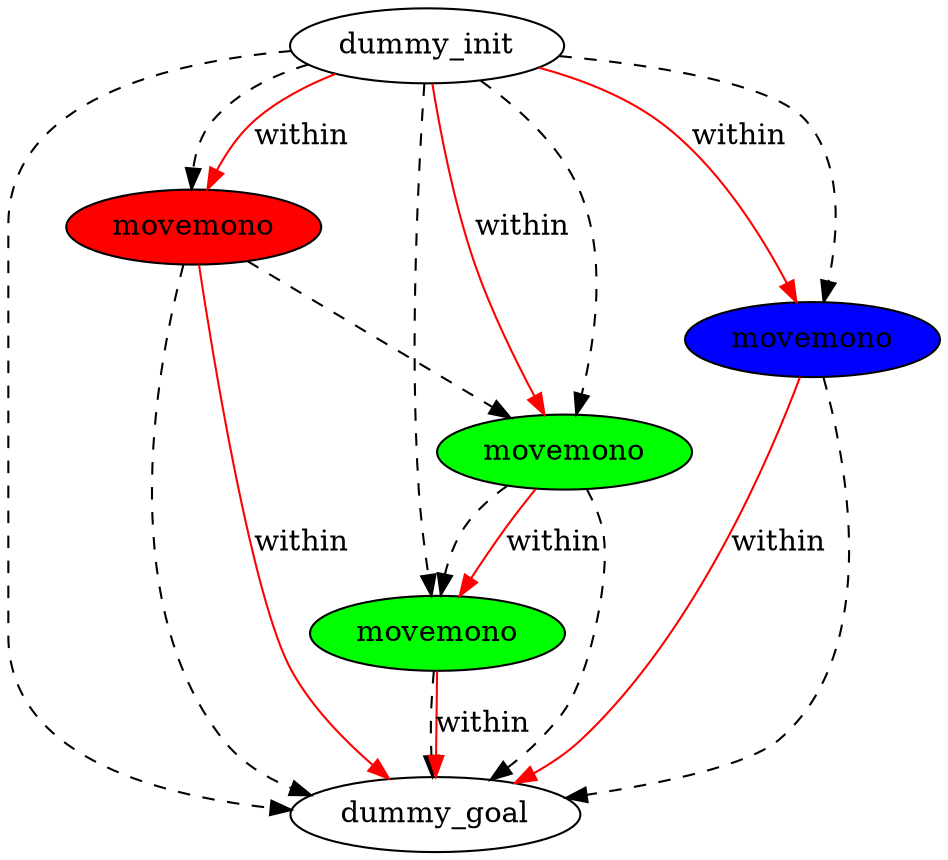 digraph {
	"5f8a2e3c-1e9d-095b-d17a-d9bdb1ba0bea" [label=dummy_init fillcolor=white style=filled]
	"047dd583-9344-7b2f-bba3-16688334e524" [label=dummy_goal fillcolor=white style=filled]
	"18b475b1-c12a-34f4-02a1-3629aae6f1a1" [label=movemono fillcolor=red style=filled]
	"c363f61f-9400-9191-d1d0-6bcd195efd72" [label=movemono fillcolor=green style=filled]
	"685707ac-3a40-fe39-83a5-f42136daa93a" [label=movemono fillcolor=green style=filled]
	"5e1b015f-6a1c-701b-159b-2b6b32dba028" [label=movemono fillcolor=blue style=filled]
	"5f8a2e3c-1e9d-095b-d17a-d9bdb1ba0bea" -> "685707ac-3a40-fe39-83a5-f42136daa93a" [color=black style=dashed]
	"5f8a2e3c-1e9d-095b-d17a-d9bdb1ba0bea" -> "047dd583-9344-7b2f-bba3-16688334e524" [color=black style=dashed]
	"18b475b1-c12a-34f4-02a1-3629aae6f1a1" -> "047dd583-9344-7b2f-bba3-16688334e524" [color=black style=dashed]
	"685707ac-3a40-fe39-83a5-f42136daa93a" -> "047dd583-9344-7b2f-bba3-16688334e524" [color=black style=dashed]
	"5f8a2e3c-1e9d-095b-d17a-d9bdb1ba0bea" -> "18b475b1-c12a-34f4-02a1-3629aae6f1a1" [color=black style=dashed]
	"18b475b1-c12a-34f4-02a1-3629aae6f1a1" -> "685707ac-3a40-fe39-83a5-f42136daa93a" [color=black style=dashed]
	"5f8a2e3c-1e9d-095b-d17a-d9bdb1ba0bea" -> "5e1b015f-6a1c-701b-159b-2b6b32dba028" [color=black style=dashed]
	"5e1b015f-6a1c-701b-159b-2b6b32dba028" -> "047dd583-9344-7b2f-bba3-16688334e524" [color=black style=dashed]
	"685707ac-3a40-fe39-83a5-f42136daa93a" -> "c363f61f-9400-9191-d1d0-6bcd195efd72" [color=black style=dashed]
	"5f8a2e3c-1e9d-095b-d17a-d9bdb1ba0bea" -> "c363f61f-9400-9191-d1d0-6bcd195efd72" [color=black style=dashed]
	"c363f61f-9400-9191-d1d0-6bcd195efd72" -> "047dd583-9344-7b2f-bba3-16688334e524" [color=black style=dashed]
	"c363f61f-9400-9191-d1d0-6bcd195efd72" -> "047dd583-9344-7b2f-bba3-16688334e524" [label=within color=red]
	"685707ac-3a40-fe39-83a5-f42136daa93a" -> "c363f61f-9400-9191-d1d0-6bcd195efd72" [label=within color=red]
	"5f8a2e3c-1e9d-095b-d17a-d9bdb1ba0bea" -> "685707ac-3a40-fe39-83a5-f42136daa93a" [label=within color=red]
	"5e1b015f-6a1c-701b-159b-2b6b32dba028" -> "047dd583-9344-7b2f-bba3-16688334e524" [label=within color=red]
	"5f8a2e3c-1e9d-095b-d17a-d9bdb1ba0bea" -> "5e1b015f-6a1c-701b-159b-2b6b32dba028" [label=within color=red]
	"5f8a2e3c-1e9d-095b-d17a-d9bdb1ba0bea" -> "18b475b1-c12a-34f4-02a1-3629aae6f1a1" [label=within color=red]
	"18b475b1-c12a-34f4-02a1-3629aae6f1a1" -> "047dd583-9344-7b2f-bba3-16688334e524" [label=within color=red]
}
